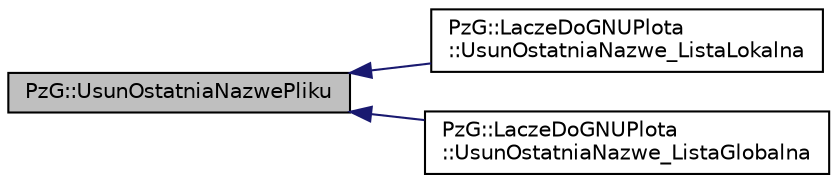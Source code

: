 digraph "PzG::UsunOstatniaNazwePliku"
{
  edge [fontname="Helvetica",fontsize="10",labelfontname="Helvetica",labelfontsize="10"];
  node [fontname="Helvetica",fontsize="10",shape=record];
  rankdir="LR";
  Node32 [label="PzG::UsunOstatniaNazwePliku",height=0.2,width=0.4,color="black", fillcolor="grey75", style="filled", fontcolor="black"];
  Node32 -> Node33 [dir="back",color="midnightblue",fontsize="10",style="solid",fontname="Helvetica"];
  Node33 [label="PzG::LaczeDoGNUPlota\l::UsunOstatniaNazwe_ListaLokalna",height=0.2,width=0.4,color="black", fillcolor="white", style="filled",URL="$class_pz_g_1_1_lacze_do_g_n_u_plota.html#a263a9dba2ef8030028a48217a183ecdf",tooltip="Usuwa ostatnią nazwę pliku. "];
  Node32 -> Node34 [dir="back",color="midnightblue",fontsize="10",style="solid",fontname="Helvetica"];
  Node34 [label="PzG::LaczeDoGNUPlota\l::UsunOstatniaNazwe_ListaGlobalna",height=0.2,width=0.4,color="black", fillcolor="white", style="filled",URL="$class_pz_g_1_1_lacze_do_g_n_u_plota.html#ac9b77a032e256c3143b984509a8b4bb5",tooltip="Usuwa ostatnią nazwę pliku. "];
}
